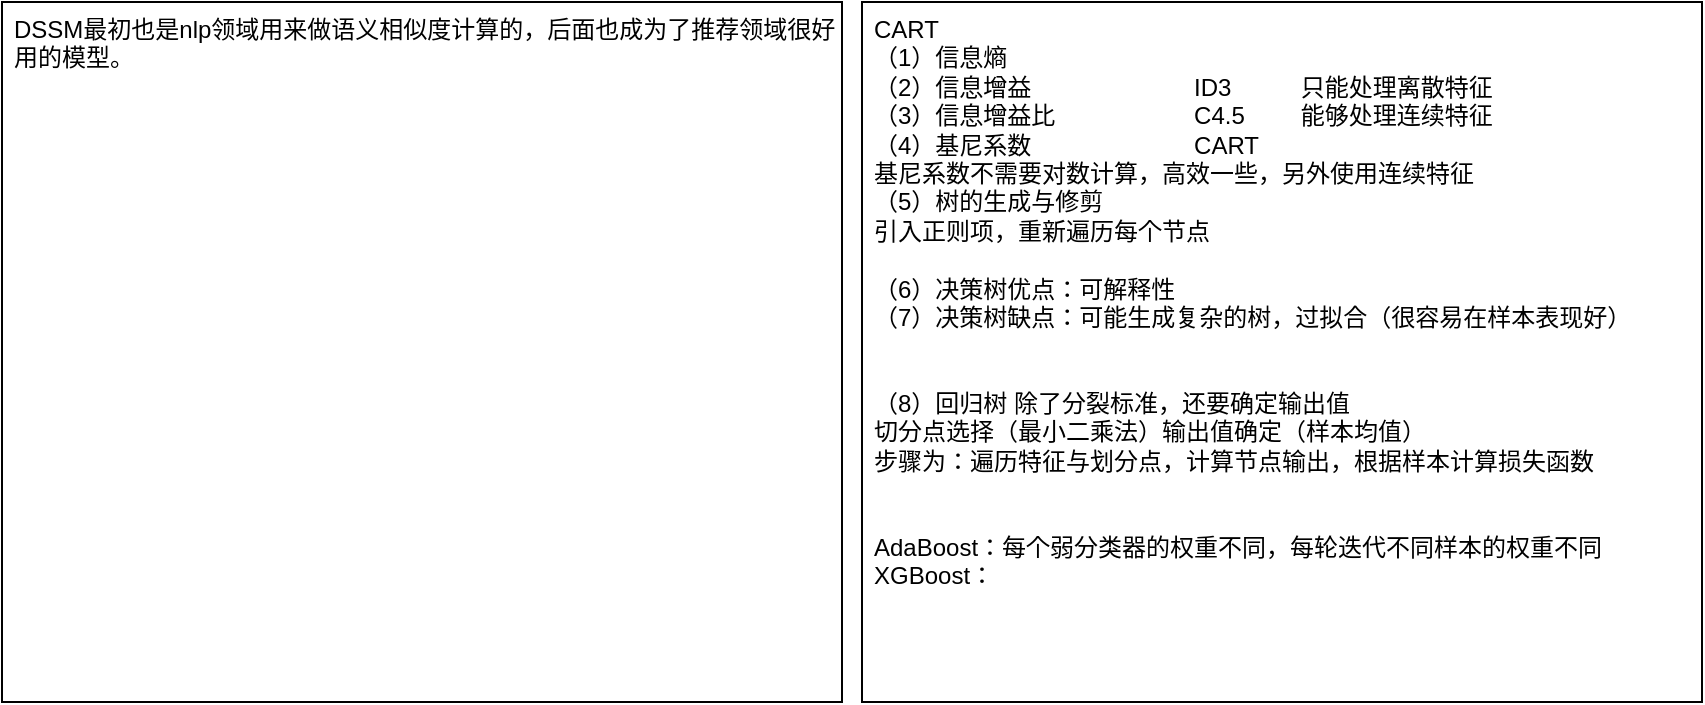 <mxfile version="24.7.8">
  <diagram name="第 1 页" id="6LExswBGzEWrd6V2PaQY">
    <mxGraphModel dx="1356" dy="522" grid="1" gridSize="10" guides="1" tooltips="1" connect="1" arrows="1" fold="1" page="0" pageScale="1" pageWidth="827" pageHeight="1169" math="0" shadow="0">
      <root>
        <mxCell id="0" />
        <mxCell id="1" parent="0" />
        <mxCell id="NIyaHajtZH1n5Uw6bmwi-1" value="CART&lt;div&gt;（1）信息熵&lt;span style=&quot;white-space: pre;&quot;&gt;&#x9;&lt;/span&gt;&lt;span style=&quot;white-space: pre;&quot;&gt;&#x9;&lt;/span&gt;&lt;span style=&quot;white-space: pre;&quot;&gt;&#x9;&lt;/span&gt;&lt;span style=&quot;white-space: pre;&quot;&gt;&#x9;&lt;/span&gt;&lt;/div&gt;&lt;div&gt;（2）信息增益&lt;span style=&quot;white-space: pre;&quot;&gt;&#x9;&lt;/span&gt;&lt;span style=&quot;white-space: pre;&quot;&gt;&#x9;&lt;/span&gt;&lt;span style=&quot;white-space: pre;&quot;&gt;&#x9;&lt;/span&gt;&lt;span style=&quot;background-color: initial;&quot;&gt;ID3 &lt;span style=&quot;white-space: pre;&quot;&gt;&#x9;&lt;/span&gt;&lt;span style=&quot;white-space: pre;&quot;&gt;&#x9;&lt;/span&gt;只能处理离散特征&lt;/span&gt;&lt;/div&gt;&lt;div&gt;（3）信息增益比&lt;span style=&quot;white-space: pre;&quot;&gt;&#x9;&lt;/span&gt;&lt;span style=&quot;white-space: pre;&quot;&gt;&#x9;&lt;/span&gt;&lt;span style=&quot;white-space: pre;&quot;&gt;&#x9;&lt;/span&gt;C4.5&lt;span style=&quot;white-space: pre;&quot;&gt;&#x9;&lt;/span&gt;能够处理连续特征&lt;/div&gt;&lt;div&gt;（4）基尼系数&lt;span style=&quot;white-space: pre;&quot;&gt;&#x9;&lt;/span&gt;&lt;span style=&quot;white-space: pre;&quot;&gt;&#x9;&lt;/span&gt;&lt;span style=&quot;white-space: pre;&quot;&gt;&#x9;&lt;/span&gt;CART&lt;span style=&quot;white-space: pre;&quot;&gt;&#x9;&lt;/span&gt;&lt;/div&gt;&lt;div&gt;基尼系数不需要对数计算，高效一些，另外使用连续特征&lt;/div&gt;&lt;div&gt;（5）树的生成与修剪&lt;/div&gt;&lt;div&gt;引入正则项，重新遍历每个节点&lt;/div&gt;&lt;div&gt;&lt;br&gt;&lt;/div&gt;&lt;div&gt;（6）决策树优点：可解释性&lt;/div&gt;&lt;div&gt;（7）决策树缺点：可能生成复杂的树，过拟合（很容易在样本表现好）&lt;/div&gt;&lt;div&gt;&lt;br&gt;&lt;/div&gt;&lt;div&gt;&lt;br&gt;&lt;/div&gt;&lt;div&gt;（8）回归树 除了分裂标准，还要确定输出值&lt;/div&gt;&lt;div&gt;切分点选择（最小二乘法）输出值确定（样本均值）&lt;/div&gt;&lt;div&gt;步骤为：遍历特征与划分点，计算节点输出，根据样本计算损失函数&lt;/div&gt;&lt;div&gt;&lt;br&gt;&lt;/div&gt;&lt;div&gt;&lt;br&gt;&lt;/div&gt;&lt;div&gt;AdaBoost：每个弱分类器的权重不同，每轮迭代不同样本的权重不同&lt;/div&gt;&lt;div&gt;XGBoost：&lt;/div&gt;&lt;div&gt;&lt;br&gt;&lt;/div&gt;" style="rounded=0;whiteSpace=wrap;html=1;align=left;verticalAlign=top;spacingLeft=4;" parent="1" vertex="1">
          <mxGeometry x="260" y="210" width="420" height="350" as="geometry" />
        </mxCell>
        <mxCell id="MYtVJx9_-QZ0XqSOwh22-1" value="&lt;div&gt;DSSM最初也是nlp领域用来做语义相似度计算的，后面也成为了推荐领域很好用的模型。&lt;/div&gt;" style="rounded=0;whiteSpace=wrap;html=1;align=left;verticalAlign=top;spacingLeft=4;" vertex="1" parent="1">
          <mxGeometry x="-170" y="210" width="420" height="350" as="geometry" />
        </mxCell>
      </root>
    </mxGraphModel>
  </diagram>
</mxfile>
